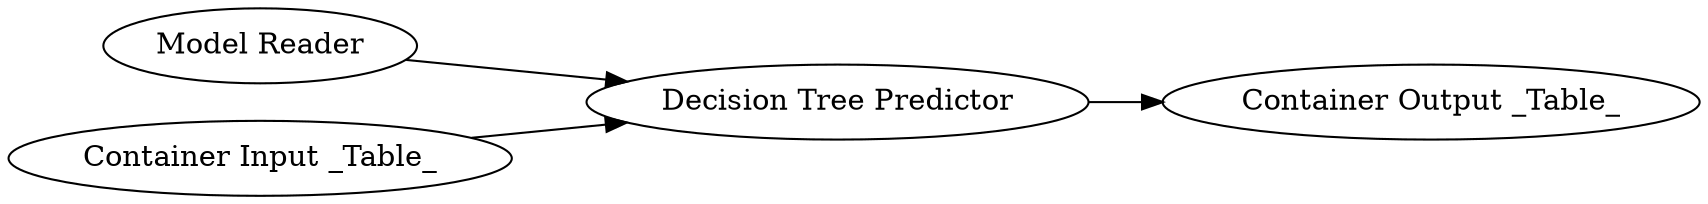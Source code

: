 digraph {
	1 -> 1086
	2 -> 1086
	1086 -> 4
	1 [label="Model Reader"]
	1086 [label="Decision Tree Predictor"]
	2 [label="Container Input _Table_"]
	4 [label="Container Output _Table_"]
	rankdir=LR
}
